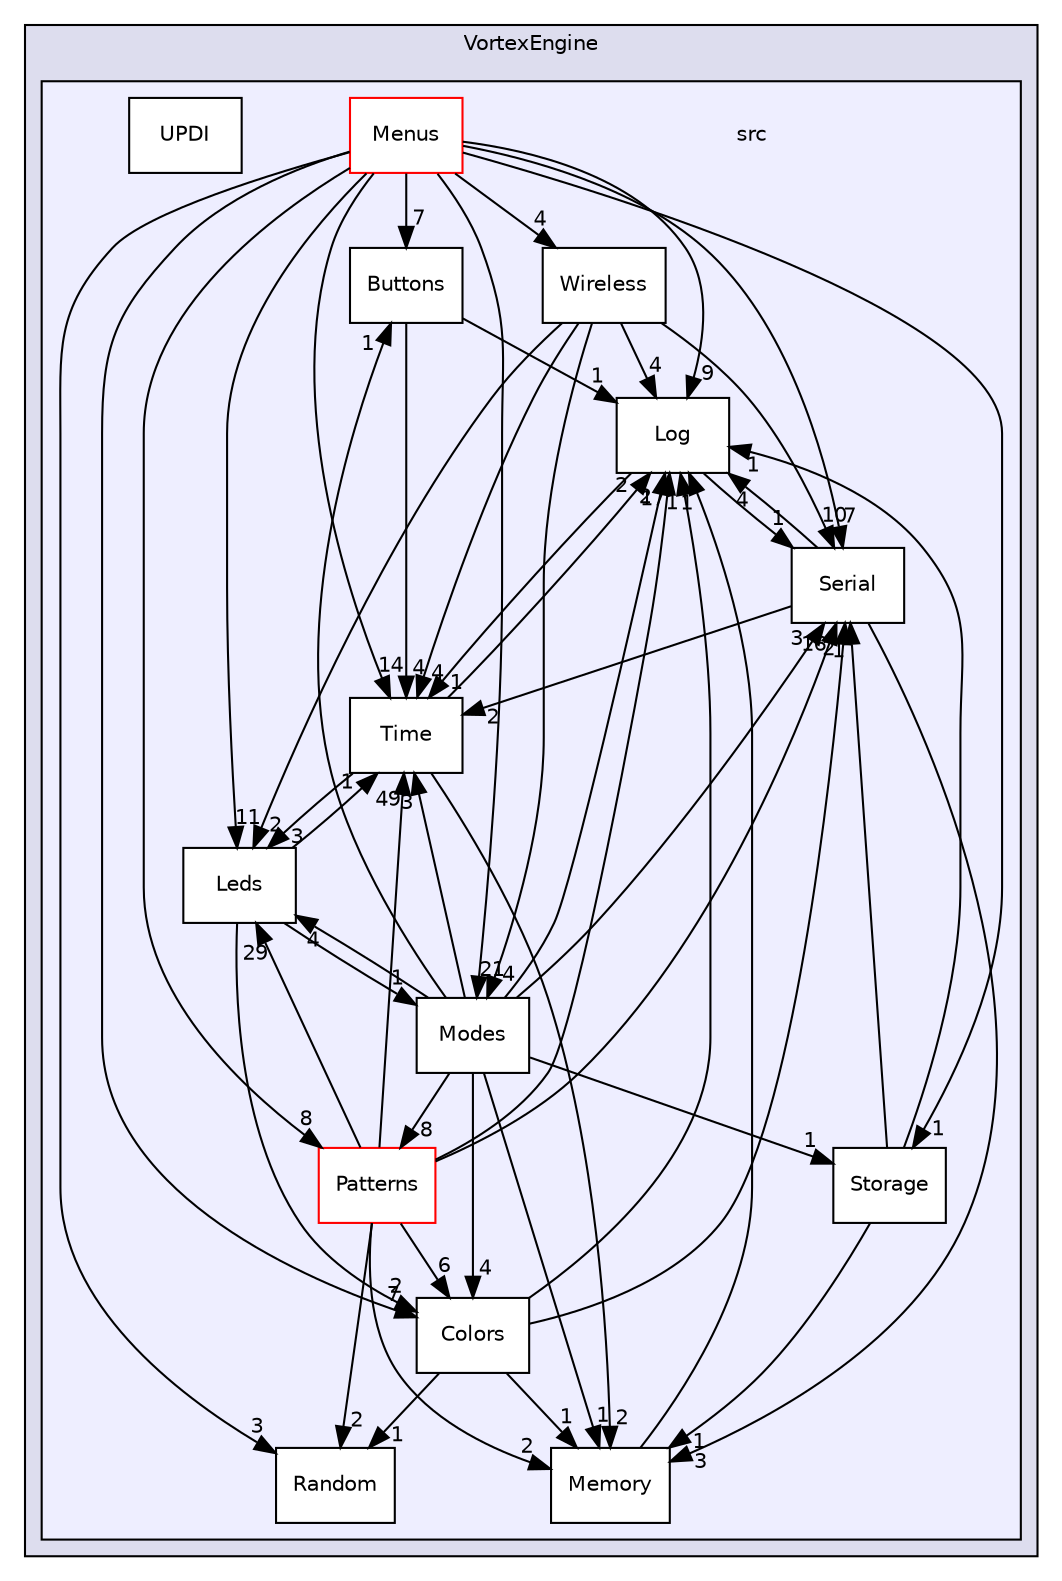 digraph "VortexEngine/src" {
  bgcolor=transparent;
  compound=true
  node [ fontsize="10", fontname="Helvetica"];
  edge [ labelfontsize="10", labelfontname="Helvetica"];
  subgraph clusterdir_cfa97f0e2c08f470d5e70542e8b74b9a {
    graph [ bgcolor="#ddddee", pencolor="black", label="VortexEngine" fontname="Helvetica", fontsize="10", URL="dir_cfa97f0e2c08f470d5e70542e8b74b9a.html"]
  subgraph clusterdir_df02266255841645c523fab960c9ed1d {
    graph [ bgcolor="#eeeeff", pencolor="black", label="" URL="dir_df02266255841645c523fab960c9ed1d.html"];
    dir_df02266255841645c523fab960c9ed1d [shape=plaintext label="src"];
    dir_ff5a4dc0324506fcdfb8f8f681f9dae7 [shape=box label="Buttons" color="black" fillcolor="white" style="filled" URL="dir_ff5a4dc0324506fcdfb8f8f681f9dae7.html"];
    dir_ce91f970b513fb5ff406625265505b14 [shape=box label="Colors" color="black" fillcolor="white" style="filled" URL="dir_ce91f970b513fb5ff406625265505b14.html"];
    dir_60d51ee7315d72413f26211ac43a217e [shape=box label="Leds" color="black" fillcolor="white" style="filled" URL="dir_60d51ee7315d72413f26211ac43a217e.html"];
    dir_9a5c88f87170865d940dc95c76676edb [shape=box label="Log" color="black" fillcolor="white" style="filled" URL="dir_9a5c88f87170865d940dc95c76676edb.html"];
    dir_7e29431de6169dbb5f5ee7a990ed2b16 [shape=box label="Memory" color="black" fillcolor="white" style="filled" URL="dir_7e29431de6169dbb5f5ee7a990ed2b16.html"];
    dir_7e4d93e079ad601e0006c23ac3d37255 [shape=box label="Menus" color="red" fillcolor="white" style="filled" URL="dir_7e4d93e079ad601e0006c23ac3d37255.html"];
    dir_4d7f8bf987ecca6ad9438e8e8937cf95 [shape=box label="Modes" color="black" fillcolor="white" style="filled" URL="dir_4d7f8bf987ecca6ad9438e8e8937cf95.html"];
    dir_d3731d706719beb3d6001df5dcff2644 [shape=box label="Patterns" color="red" fillcolor="white" style="filled" URL="dir_d3731d706719beb3d6001df5dcff2644.html"];
    dir_77968f70279e8f688919023f4af8a16f [shape=box label="Random" color="black" fillcolor="white" style="filled" URL="dir_77968f70279e8f688919023f4af8a16f.html"];
    dir_cabf3d63e98569a74ecb960b83c4a15b [shape=box label="Serial" color="black" fillcolor="white" style="filled" URL="dir_cabf3d63e98569a74ecb960b83c4a15b.html"];
    dir_61b212e579fd471c490a116dc3a4c8cf [shape=box label="Storage" color="black" fillcolor="white" style="filled" URL="dir_61b212e579fd471c490a116dc3a4c8cf.html"];
    dir_63ce3ba067bdf35a8f7c780ac03d51a3 [shape=box label="Time" color="black" fillcolor="white" style="filled" URL="dir_63ce3ba067bdf35a8f7c780ac03d51a3.html"];
    dir_46a8953c3478abb17f58b376527710dd [shape=box label="UPDI" color="black" fillcolor="white" style="filled" URL="dir_46a8953c3478abb17f58b376527710dd.html"];
    dir_1d79b4615f725ce6e1b38311d89b4d4f [shape=box label="Wireless" color="black" fillcolor="white" style="filled" URL="dir_1d79b4615f725ce6e1b38311d89b4d4f.html"];
  }
  }
  dir_d3731d706719beb3d6001df5dcff2644->dir_cabf3d63e98569a74ecb960b83c4a15b [headlabel="16", labeldistance=1.5 headhref="dir_000010_000015.html"];
  dir_d3731d706719beb3d6001df5dcff2644->dir_63ce3ba067bdf35a8f7c780ac03d51a3 [headlabel="49", labeldistance=1.5 headhref="dir_000010_000017.html"];
  dir_d3731d706719beb3d6001df5dcff2644->dir_9a5c88f87170865d940dc95c76676edb [headlabel="17", labeldistance=1.5 headhref="dir_000010_000005.html"];
  dir_d3731d706719beb3d6001df5dcff2644->dir_7e29431de6169dbb5f5ee7a990ed2b16 [headlabel="2", labeldistance=1.5 headhref="dir_000010_000006.html"];
  dir_d3731d706719beb3d6001df5dcff2644->dir_60d51ee7315d72413f26211ac43a217e [headlabel="29", labeldistance=1.5 headhref="dir_000010_000004.html"];
  dir_d3731d706719beb3d6001df5dcff2644->dir_ce91f970b513fb5ff406625265505b14 [headlabel="6", labeldistance=1.5 headhref="dir_000010_000003.html"];
  dir_d3731d706719beb3d6001df5dcff2644->dir_77968f70279e8f688919023f4af8a16f [headlabel="2", labeldistance=1.5 headhref="dir_000010_000014.html"];
  dir_1d79b4615f725ce6e1b38311d89b4d4f->dir_cabf3d63e98569a74ecb960b83c4a15b [headlabel="10", labeldistance=1.5 headhref="dir_000019_000015.html"];
  dir_1d79b4615f725ce6e1b38311d89b4d4f->dir_63ce3ba067bdf35a8f7c780ac03d51a3 [headlabel="4", labeldistance=1.5 headhref="dir_000019_000017.html"];
  dir_1d79b4615f725ce6e1b38311d89b4d4f->dir_4d7f8bf987ecca6ad9438e8e8937cf95 [headlabel="4", labeldistance=1.5 headhref="dir_000019_000009.html"];
  dir_1d79b4615f725ce6e1b38311d89b4d4f->dir_9a5c88f87170865d940dc95c76676edb [headlabel="4", labeldistance=1.5 headhref="dir_000019_000005.html"];
  dir_1d79b4615f725ce6e1b38311d89b4d4f->dir_60d51ee7315d72413f26211ac43a217e [headlabel="2", labeldistance=1.5 headhref="dir_000019_000004.html"];
  dir_cabf3d63e98569a74ecb960b83c4a15b->dir_63ce3ba067bdf35a8f7c780ac03d51a3 [headlabel="2", labeldistance=1.5 headhref="dir_000015_000017.html"];
  dir_cabf3d63e98569a74ecb960b83c4a15b->dir_9a5c88f87170865d940dc95c76676edb [headlabel="4", labeldistance=1.5 headhref="dir_000015_000005.html"];
  dir_cabf3d63e98569a74ecb960b83c4a15b->dir_7e29431de6169dbb5f5ee7a990ed2b16 [headlabel="3", labeldistance=1.5 headhref="dir_000015_000006.html"];
  dir_61b212e579fd471c490a116dc3a4c8cf->dir_cabf3d63e98569a74ecb960b83c4a15b [headlabel="1", labeldistance=1.5 headhref="dir_000016_000015.html"];
  dir_61b212e579fd471c490a116dc3a4c8cf->dir_9a5c88f87170865d940dc95c76676edb [headlabel="1", labeldistance=1.5 headhref="dir_000016_000005.html"];
  dir_61b212e579fd471c490a116dc3a4c8cf->dir_7e29431de6169dbb5f5ee7a990ed2b16 [headlabel="1", labeldistance=1.5 headhref="dir_000016_000006.html"];
  dir_63ce3ba067bdf35a8f7c780ac03d51a3->dir_9a5c88f87170865d940dc95c76676edb [headlabel="2", labeldistance=1.5 headhref="dir_000017_000005.html"];
  dir_63ce3ba067bdf35a8f7c780ac03d51a3->dir_7e29431de6169dbb5f5ee7a990ed2b16 [headlabel="2", labeldistance=1.5 headhref="dir_000017_000006.html"];
  dir_63ce3ba067bdf35a8f7c780ac03d51a3->dir_60d51ee7315d72413f26211ac43a217e [headlabel="3", labeldistance=1.5 headhref="dir_000017_000004.html"];
  dir_4d7f8bf987ecca6ad9438e8e8937cf95->dir_d3731d706719beb3d6001df5dcff2644 [headlabel="8", labeldistance=1.5 headhref="dir_000009_000010.html"];
  dir_4d7f8bf987ecca6ad9438e8e8937cf95->dir_cabf3d63e98569a74ecb960b83c4a15b [headlabel="3", labeldistance=1.5 headhref="dir_000009_000015.html"];
  dir_4d7f8bf987ecca6ad9438e8e8937cf95->dir_61b212e579fd471c490a116dc3a4c8cf [headlabel="1", labeldistance=1.5 headhref="dir_000009_000016.html"];
  dir_4d7f8bf987ecca6ad9438e8e8937cf95->dir_63ce3ba067bdf35a8f7c780ac03d51a3 [headlabel="3", labeldistance=1.5 headhref="dir_000009_000017.html"];
  dir_4d7f8bf987ecca6ad9438e8e8937cf95->dir_9a5c88f87170865d940dc95c76676edb [headlabel="2", labeldistance=1.5 headhref="dir_000009_000005.html"];
  dir_4d7f8bf987ecca6ad9438e8e8937cf95->dir_7e29431de6169dbb5f5ee7a990ed2b16 [headlabel="1", labeldistance=1.5 headhref="dir_000009_000006.html"];
  dir_4d7f8bf987ecca6ad9438e8e8937cf95->dir_60d51ee7315d72413f26211ac43a217e [headlabel="4", labeldistance=1.5 headhref="dir_000009_000004.html"];
  dir_4d7f8bf987ecca6ad9438e8e8937cf95->dir_ce91f970b513fb5ff406625265505b14 [headlabel="4", labeldistance=1.5 headhref="dir_000009_000003.html"];
  dir_4d7f8bf987ecca6ad9438e8e8937cf95->dir_ff5a4dc0324506fcdfb8f8f681f9dae7 [headlabel="1", labeldistance=1.5 headhref="dir_000009_000002.html"];
  dir_9a5c88f87170865d940dc95c76676edb->dir_cabf3d63e98569a74ecb960b83c4a15b [headlabel="1", labeldistance=1.5 headhref="dir_000005_000015.html"];
  dir_9a5c88f87170865d940dc95c76676edb->dir_63ce3ba067bdf35a8f7c780ac03d51a3 [headlabel="1", labeldistance=1.5 headhref="dir_000005_000017.html"];
  dir_7e29431de6169dbb5f5ee7a990ed2b16->dir_9a5c88f87170865d940dc95c76676edb [headlabel="1", labeldistance=1.5 headhref="dir_000006_000005.html"];
  dir_60d51ee7315d72413f26211ac43a217e->dir_63ce3ba067bdf35a8f7c780ac03d51a3 [headlabel="1", labeldistance=1.5 headhref="dir_000004_000017.html"];
  dir_60d51ee7315d72413f26211ac43a217e->dir_4d7f8bf987ecca6ad9438e8e8937cf95 [headlabel="1", labeldistance=1.5 headhref="dir_000004_000009.html"];
  dir_60d51ee7315d72413f26211ac43a217e->dir_ce91f970b513fb5ff406625265505b14 [headlabel="2", labeldistance=1.5 headhref="dir_000004_000003.html"];
  dir_ce91f970b513fb5ff406625265505b14->dir_cabf3d63e98569a74ecb960b83c4a15b [headlabel="2", labeldistance=1.5 headhref="dir_000003_000015.html"];
  dir_ce91f970b513fb5ff406625265505b14->dir_9a5c88f87170865d940dc95c76676edb [headlabel="1", labeldistance=1.5 headhref="dir_000003_000005.html"];
  dir_ce91f970b513fb5ff406625265505b14->dir_7e29431de6169dbb5f5ee7a990ed2b16 [headlabel="1", labeldistance=1.5 headhref="dir_000003_000006.html"];
  dir_ce91f970b513fb5ff406625265505b14->dir_77968f70279e8f688919023f4af8a16f [headlabel="1", labeldistance=1.5 headhref="dir_000003_000014.html"];
  dir_7e4d93e079ad601e0006c23ac3d37255->dir_d3731d706719beb3d6001df5dcff2644 [headlabel="8", labeldistance=1.5 headhref="dir_000007_000010.html"];
  dir_7e4d93e079ad601e0006c23ac3d37255->dir_1d79b4615f725ce6e1b38311d89b4d4f [headlabel="4", labeldistance=1.5 headhref="dir_000007_000019.html"];
  dir_7e4d93e079ad601e0006c23ac3d37255->dir_cabf3d63e98569a74ecb960b83c4a15b [headlabel="7", labeldistance=1.5 headhref="dir_000007_000015.html"];
  dir_7e4d93e079ad601e0006c23ac3d37255->dir_61b212e579fd471c490a116dc3a4c8cf [headlabel="1", labeldistance=1.5 headhref="dir_000007_000016.html"];
  dir_7e4d93e079ad601e0006c23ac3d37255->dir_63ce3ba067bdf35a8f7c780ac03d51a3 [headlabel="14", labeldistance=1.5 headhref="dir_000007_000017.html"];
  dir_7e4d93e079ad601e0006c23ac3d37255->dir_4d7f8bf987ecca6ad9438e8e8937cf95 [headlabel="21", labeldistance=1.5 headhref="dir_000007_000009.html"];
  dir_7e4d93e079ad601e0006c23ac3d37255->dir_9a5c88f87170865d940dc95c76676edb [headlabel="9", labeldistance=1.5 headhref="dir_000007_000005.html"];
  dir_7e4d93e079ad601e0006c23ac3d37255->dir_60d51ee7315d72413f26211ac43a217e [headlabel="11", labeldistance=1.5 headhref="dir_000007_000004.html"];
  dir_7e4d93e079ad601e0006c23ac3d37255->dir_ce91f970b513fb5ff406625265505b14 [headlabel="7", labeldistance=1.5 headhref="dir_000007_000003.html"];
  dir_7e4d93e079ad601e0006c23ac3d37255->dir_ff5a4dc0324506fcdfb8f8f681f9dae7 [headlabel="7", labeldistance=1.5 headhref="dir_000007_000002.html"];
  dir_7e4d93e079ad601e0006c23ac3d37255->dir_77968f70279e8f688919023f4af8a16f [headlabel="3", labeldistance=1.5 headhref="dir_000007_000014.html"];
  dir_ff5a4dc0324506fcdfb8f8f681f9dae7->dir_63ce3ba067bdf35a8f7c780ac03d51a3 [headlabel="4", labeldistance=1.5 headhref="dir_000002_000017.html"];
  dir_ff5a4dc0324506fcdfb8f8f681f9dae7->dir_9a5c88f87170865d940dc95c76676edb [headlabel="1", labeldistance=1.5 headhref="dir_000002_000005.html"];
}
